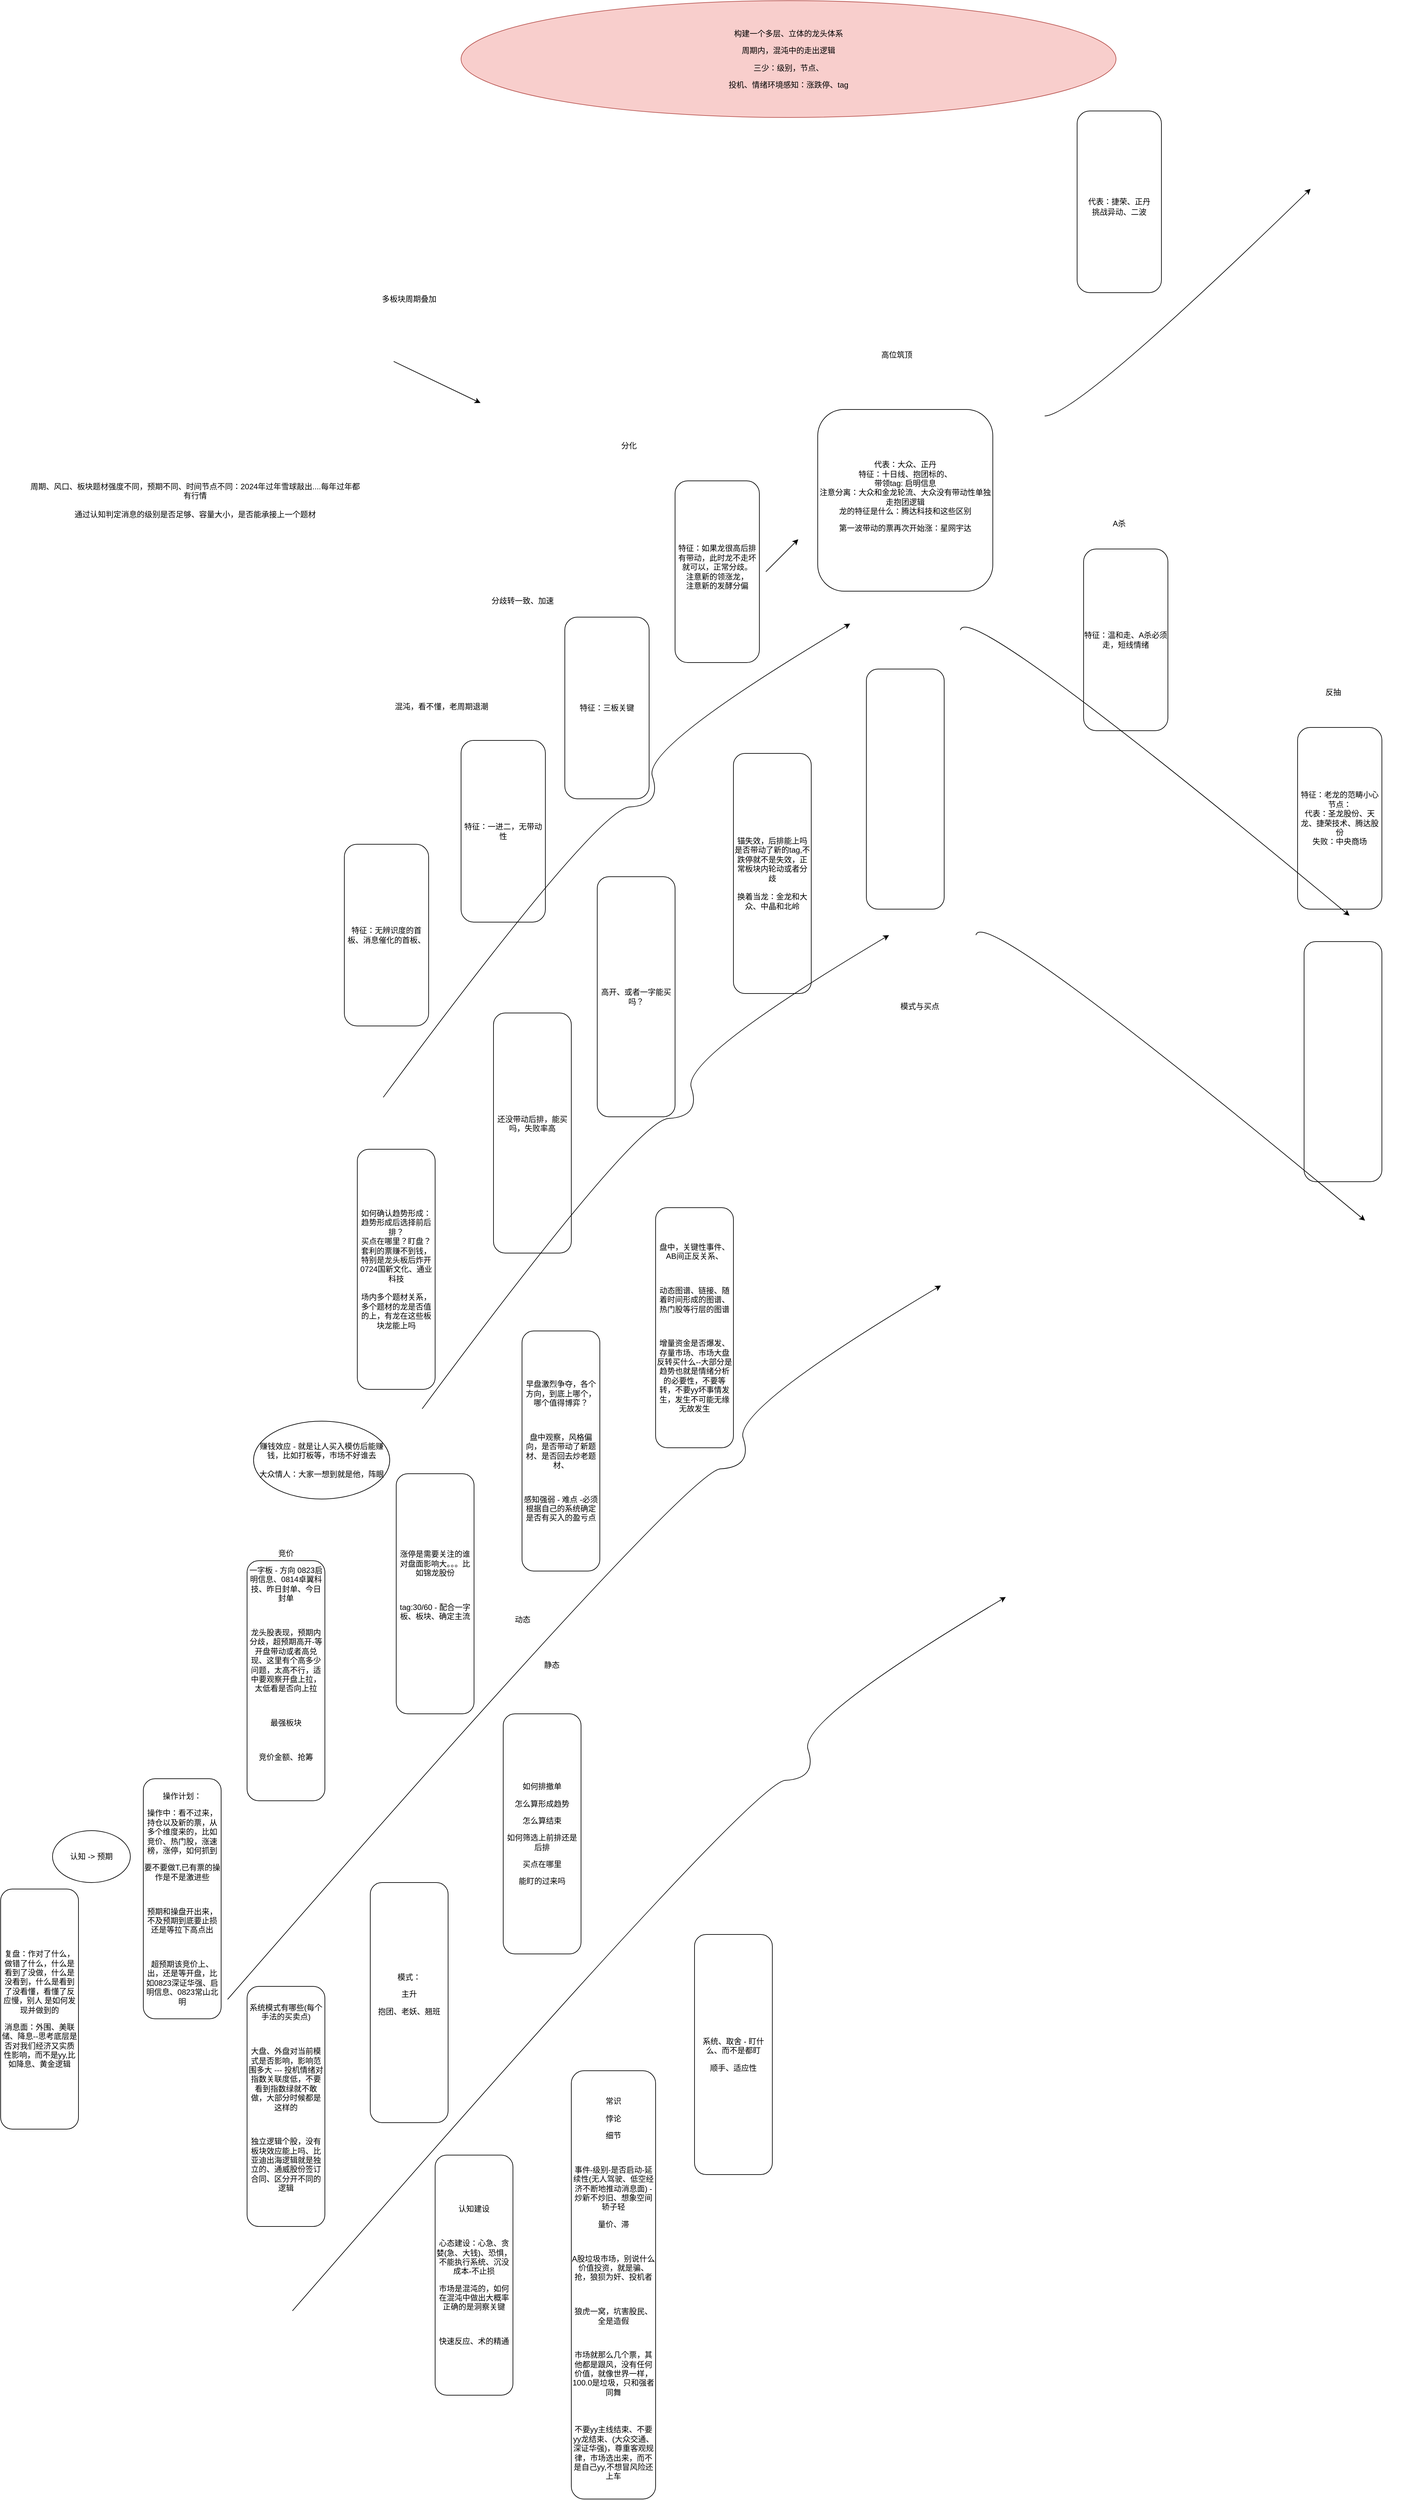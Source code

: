 <mxfile version="24.7.7">
  <diagram name="第 1 页" id="4kmrlVD3004NO4oH6EjP">
    <mxGraphModel dx="1925" dy="1728" grid="1" gridSize="10" guides="1" tooltips="1" connect="1" arrows="1" fold="1" page="1" pageScale="1" pageWidth="827" pageHeight="1169" math="0" shadow="0">
      <root>
        <mxCell id="0" />
        <mxCell id="1" parent="0" />
        <mxCell id="YwcNQk0zMhC-_pPFWzVF-1" value="特征：无辨识度的首板、消息催化的首板、" style="rounded=1;whiteSpace=wrap;html=1;" parent="1" vertex="1">
          <mxGeometry x="80" y="280" width="130" height="280" as="geometry" />
        </mxCell>
        <mxCell id="YwcNQk0zMhC-_pPFWzVF-2" value="特征：一进二，无带动性" style="rounded=1;whiteSpace=wrap;html=1;" parent="1" vertex="1">
          <mxGeometry x="260" y="120" width="130" height="280" as="geometry" />
        </mxCell>
        <mxCell id="YwcNQk0zMhC-_pPFWzVF-3" value="特征：三板关键" style="rounded=1;whiteSpace=wrap;html=1;" parent="1" vertex="1">
          <mxGeometry x="420" y="-70" width="130" height="280" as="geometry" />
        </mxCell>
        <mxCell id="YwcNQk0zMhC-_pPFWzVF-4" value="代表：大众、正丹&lt;div&gt;特征：十日线、抱团标的、&lt;/div&gt;&lt;div&gt;带领tag: 启明信息&lt;/div&gt;&lt;div&gt;注意分离：大众和金龙轮流、大众没有带动性单独走抱团逻辑&lt;/div&gt;&lt;div&gt;龙的特征是什么：腾达科技和这些区别&lt;/div&gt;&lt;div&gt;&lt;p data-pm-slice=&quot;1 1 []&quot; data-indentation=&quot;1&quot; class=&quot;ltr-element&quot;&gt;第一波带动的票再次开始涨：星网宇达&lt;/p&gt;&lt;/div&gt;" style="rounded=1;whiteSpace=wrap;html=1;" parent="1" vertex="1">
          <mxGeometry x="810" y="-390" width="270" height="280" as="geometry" />
        </mxCell>
        <mxCell id="YwcNQk0zMhC-_pPFWzVF-5" value="特征：温和走、A杀必须走，短线情绪" style="rounded=1;whiteSpace=wrap;html=1;" parent="1" vertex="1">
          <mxGeometry x="1220" y="-175" width="130" height="280" as="geometry" />
        </mxCell>
        <mxCell id="YwcNQk0zMhC-_pPFWzVF-6" value="混沌，看不懂，老周期退潮" style="text;html=1;align=center;verticalAlign=middle;whiteSpace=wrap;rounded=0;" parent="1" vertex="1">
          <mxGeometry x="90" y="30" width="280" height="75" as="geometry" />
        </mxCell>
        <mxCell id="YwcNQk0zMhC-_pPFWzVF-7" value="分歧转一致、加速" style="text;html=1;align=center;verticalAlign=middle;whiteSpace=wrap;rounded=0;" parent="1" vertex="1">
          <mxGeometry x="250" y="-121" width="210" height="51" as="geometry" />
        </mxCell>
        <mxCell id="YwcNQk0zMhC-_pPFWzVF-8" value="特征：如果龙很高后排有带动，此时龙不走坏就可以，正常分歧。&lt;div&gt;注意新的领涨龙，&lt;/div&gt;&lt;div&gt;注意新的发酵分偏&lt;/div&gt;&lt;div&gt;&lt;br&gt;&lt;/div&gt;" style="rounded=1;whiteSpace=wrap;html=1;" parent="1" vertex="1">
          <mxGeometry x="590" y="-280" width="130" height="280" as="geometry" />
        </mxCell>
        <mxCell id="YwcNQk0zMhC-_pPFWzVF-9" value="分化" style="text;html=1;align=center;verticalAlign=middle;whiteSpace=wrap;rounded=0;" parent="1" vertex="1">
          <mxGeometry x="414" y="-360" width="210" height="51" as="geometry" />
        </mxCell>
        <mxCell id="YwcNQk0zMhC-_pPFWzVF-10" value="高位筑顶" style="text;html=1;align=center;verticalAlign=middle;whiteSpace=wrap;rounded=0;" parent="1" vertex="1">
          <mxGeometry x="827" y="-500" width="210" height="51" as="geometry" />
        </mxCell>
        <mxCell id="YwcNQk0zMhC-_pPFWzVF-11" value="代表：捷荣、正丹" style="rounded=1;whiteSpace=wrap;html=1;" parent="1" vertex="1">
          <mxGeometry x="1210" y="-850" width="130" height="280" as="geometry" />
        </mxCell>
        <mxCell id="YwcNQk0zMhC-_pPFWzVF-12" value="挑战异动、二波" style="text;html=1;align=center;verticalAlign=middle;whiteSpace=wrap;rounded=0;" parent="1" vertex="1">
          <mxGeometry x="1170" y="-720" width="210" height="51" as="geometry" />
        </mxCell>
        <mxCell id="YwcNQk0zMhC-_pPFWzVF-13" value="A杀" style="text;html=1;align=center;verticalAlign=middle;whiteSpace=wrap;rounded=0;" parent="1" vertex="1">
          <mxGeometry x="1170" y="-240" width="210" height="51" as="geometry" />
        </mxCell>
        <mxCell id="YwcNQk0zMhC-_pPFWzVF-14" value="特征：老龙的范畴小心&lt;div&gt;节点：&lt;/div&gt;&lt;div&gt;代表：圣龙股份、天龙、捷荣技术、腾达股份&lt;/div&gt;&lt;div&gt;失败：中央商场&lt;/div&gt;" style="rounded=1;whiteSpace=wrap;html=1;" parent="1" vertex="1">
          <mxGeometry x="1550" y="100" width="130" height="280" as="geometry" />
        </mxCell>
        <mxCell id="YwcNQk0zMhC-_pPFWzVF-15" value="反抽" style="text;html=1;align=center;verticalAlign=middle;whiteSpace=wrap;rounded=0;" parent="1" vertex="1">
          <mxGeometry x="1500" y="20" width="210" height="51" as="geometry" />
        </mxCell>
        <mxCell id="YwcNQk0zMhC-_pPFWzVF-17" value="" style="curved=1;endArrow=classic;html=1;rounded=0;" parent="1" edge="1">
          <mxGeometry width="50" height="50" relative="1" as="geometry">
            <mxPoint x="140" y="670" as="sourcePoint" />
            <mxPoint x="860" y="-60" as="targetPoint" />
            <Array as="points">
              <mxPoint x="470" y="225" />
              <mxPoint x="570" y="220" />
              <mxPoint x="540" y="130" />
            </Array>
          </mxGeometry>
        </mxCell>
        <mxCell id="YwcNQk0zMhC-_pPFWzVF-19" value="" style="curved=1;endArrow=classic;html=1;rounded=0;" parent="1" edge="1">
          <mxGeometry width="50" height="50" relative="1" as="geometry">
            <mxPoint x="1030" y="-50" as="sourcePoint" />
            <mxPoint x="1630" y="390" as="targetPoint" />
            <Array as="points">
              <mxPoint x="1040" y="-100" />
            </Array>
          </mxGeometry>
        </mxCell>
        <mxCell id="YwcNQk0zMhC-_pPFWzVF-20" value="如何确认趋势形成：&lt;div&gt;趋势形成后选择前后排？&lt;/div&gt;&lt;div&gt;买点在哪里？盯盘？&lt;/div&gt;&lt;div&gt;套利的票赚不到钱，特别是龙头板后炸开0724国新文化、通业科技&lt;/div&gt;&lt;div&gt;&lt;br&gt;&lt;/div&gt;&lt;div&gt;场内多个题材关系，多个题材的龙是否值的上，有龙在这些板块龙能上吗&lt;/div&gt;" style="rounded=1;whiteSpace=wrap;html=1;" parent="1" vertex="1">
          <mxGeometry x="100" y="750" width="120" height="370" as="geometry" />
        </mxCell>
        <mxCell id="YwcNQk0zMhC-_pPFWzVF-21" value="还没带动后排，能买吗，失败率高&lt;div&gt;&lt;br&gt;&lt;/div&gt;&lt;div&gt;&lt;br&gt;&lt;/div&gt;" style="rounded=1;whiteSpace=wrap;html=1;" parent="1" vertex="1">
          <mxGeometry x="310" y="540" width="120" height="370" as="geometry" />
        </mxCell>
        <mxCell id="YwcNQk0zMhC-_pPFWzVF-22" value="高开、或者一字能买吗？" style="rounded=1;whiteSpace=wrap;html=1;" parent="1" vertex="1">
          <mxGeometry x="470" y="330" width="120" height="370" as="geometry" />
        </mxCell>
        <mxCell id="YwcNQk0zMhC-_pPFWzVF-23" value="锚失效，后排能上吗&lt;div&gt;是否带动了新的tag,不跌停就不是失效，正常板块内轮动或者分歧&lt;/div&gt;&lt;div&gt;&lt;br&gt;&lt;/div&gt;&lt;div&gt;换着当龙：金龙和大众、中晶和北岭&lt;/div&gt;" style="rounded=1;whiteSpace=wrap;html=1;" parent="1" vertex="1">
          <mxGeometry x="680" y="140" width="120" height="370" as="geometry" />
        </mxCell>
        <mxCell id="YwcNQk0zMhC-_pPFWzVF-24" value="" style="rounded=1;whiteSpace=wrap;html=1;" parent="1" vertex="1">
          <mxGeometry x="885" y="10" width="120" height="370" as="geometry" />
        </mxCell>
        <mxCell id="YwcNQk0zMhC-_pPFWzVF-25" value="" style="curved=1;endArrow=classic;html=1;rounded=0;" parent="1" edge="1">
          <mxGeometry width="50" height="50" relative="1" as="geometry">
            <mxPoint x="1160" y="-380" as="sourcePoint" />
            <mxPoint x="1570" y="-730" as="targetPoint" />
            <Array as="points">
              <mxPoint x="1210" y="-380" />
            </Array>
          </mxGeometry>
        </mxCell>
        <mxCell id="YwcNQk0zMhC-_pPFWzVF-26" value="多板块周期叠加" style="text;html=1;align=center;verticalAlign=middle;whiteSpace=wrap;rounded=0;" parent="1" vertex="1">
          <mxGeometry x="-80" y="-650" width="520" height="179" as="geometry" />
        </mxCell>
        <mxCell id="YwcNQk0zMhC-_pPFWzVF-27" value="" style="endArrow=classic;html=1;rounded=0;" parent="1" edge="1">
          <mxGeometry width="50" height="50" relative="1" as="geometry">
            <mxPoint x="730" y="-140" as="sourcePoint" />
            <mxPoint x="780" y="-190" as="targetPoint" />
          </mxGeometry>
        </mxCell>
        <mxCell id="YwcNQk0zMhC-_pPFWzVF-28" value="" style="endArrow=classic;html=1;rounded=0;exitX=0.454;exitY=1.039;exitDx=0;exitDy=0;exitPerimeter=0;" parent="1" source="YwcNQk0zMhC-_pPFWzVF-26" edge="1">
          <mxGeometry width="50" height="50" relative="1" as="geometry">
            <mxPoint x="220" y="-430" as="sourcePoint" />
            <mxPoint x="290" y="-400" as="targetPoint" />
          </mxGeometry>
        </mxCell>
        <mxCell id="YwcNQk0zMhC-_pPFWzVF-29" value="模式与买点" style="text;html=1;align=center;verticalAlign=middle;whiteSpace=wrap;rounded=0;" parent="1" vertex="1">
          <mxGeometry x="885" y="510" width="165" height="40" as="geometry" />
        </mxCell>
        <mxCell id="YwcNQk0zMhC-_pPFWzVF-30" value="" style="rounded=1;whiteSpace=wrap;html=1;" parent="1" vertex="1">
          <mxGeometry x="1560" y="430" width="120" height="370" as="geometry" />
        </mxCell>
        <mxCell id="YwcNQk0zMhC-_pPFWzVF-32" value="" style="curved=1;endArrow=classic;html=1;rounded=0;" parent="1" edge="1">
          <mxGeometry width="50" height="50" relative="1" as="geometry">
            <mxPoint x="200" y="1150" as="sourcePoint" />
            <mxPoint x="920" y="420" as="targetPoint" />
            <Array as="points">
              <mxPoint x="530" y="705" />
              <mxPoint x="630" y="700" />
              <mxPoint x="600" y="610" />
            </Array>
          </mxGeometry>
        </mxCell>
        <mxCell id="YwcNQk0zMhC-_pPFWzVF-33" value="" style="curved=1;endArrow=classic;html=1;rounded=0;" parent="1" edge="1">
          <mxGeometry width="50" height="50" relative="1" as="geometry">
            <mxPoint x="1054" y="420" as="sourcePoint" />
            <mxPoint x="1654" y="860" as="targetPoint" />
            <Array as="points">
              <mxPoint x="1064" y="370" />
            </Array>
          </mxGeometry>
        </mxCell>
        <mxCell id="YwcNQk0zMhC-_pPFWzVF-34" value="周期、风口、板块题材强度不同，预期不同、时间节点不同：2024年过年雪球敲出....每年过年都有行情&lt;div&gt;&lt;br&gt;&lt;/div&gt;&lt;div&gt;通过认知判定消息的级别是否足够、容量大小，是否能承接上一个题材&lt;/div&gt;" style="text;html=1;align=center;verticalAlign=middle;whiteSpace=wrap;rounded=0;" parent="1" vertex="1">
          <mxGeometry x="-410" y="-339.5" width="520" height="179" as="geometry" />
        </mxCell>
        <mxCell id="YwcNQk0zMhC-_pPFWzVF-35" value="&lt;p data-pm-slice=&quot;1 1 []&quot; data-indentation=&quot;1&quot; class=&quot;&quot;&gt;构建一个多层、立体的龙头体系&lt;/p&gt;&lt;p data-indentation=&quot;1&quot; class=&quot;&quot;&gt;&lt;/p&gt;&lt;p data-indentation=&quot;1&quot; class=&quot;&quot;&gt;周期内，混沌中的走出逻辑&lt;/p&gt;&lt;p data-indentation=&quot;1&quot; class=&quot;&quot;&gt;三少：级别，节点、&lt;/p&gt;&lt;p data-indentation=&quot;1&quot; class=&quot;&quot;&gt;投机、情绪环境感知：涨跌停、tag&lt;/p&gt;" style="ellipse;whiteSpace=wrap;html=1;fillColor=#f8cecc;strokeColor=#b85450;" parent="1" vertex="1">
          <mxGeometry x="260" y="-1020" width="1010" height="180" as="geometry" />
        </mxCell>
        <mxCell id="YwcNQk0zMhC-_pPFWzVF-38" value="&lt;p data-pm-slice=&quot;1 1 []&quot; data-indentation=&quot;1&quot; class=&quot;ltr-element&quot;&gt;&lt;span style=&quot;background-color: initial;&quot;&gt;涨停是需要关注的&lt;/span&gt;谁对盘面影响大。。。比如锦龙股份&lt;/p&gt;&lt;p data-pm-slice=&quot;1 1 []&quot; data-indentation=&quot;1&quot; class=&quot;ltr-element&quot;&gt;&lt;br&gt;&lt;/p&gt;&lt;p data-pm-slice=&quot;1 1 []&quot; data-indentation=&quot;1&quot; class=&quot;ltr-element&quot;&gt;tag:30/60 - 配合一字板、板块、确定主流&lt;/p&gt;&lt;p data-pm-slice=&quot;1 1 []&quot; data-indentation=&quot;1&quot; class=&quot;ltr-element&quot;&gt;&lt;br&gt;&lt;/p&gt;" style="rounded=1;whiteSpace=wrap;html=1;" parent="1" vertex="1">
          <mxGeometry x="160" y="1250" width="120" height="370" as="geometry" />
        </mxCell>
        <mxCell id="2aED74v7W1yeTDfPMXjl-1" value="&lt;p data-pm-slice=&quot;1 1 []&quot; data-indentation=&quot;1&quot; class=&quot;ltr-element&quot;&gt;操作计划：&lt;/p&gt;&lt;p data-pm-slice=&quot;1 1 []&quot; data-indentation=&quot;1&quot; class=&quot;ltr-element&quot;&gt;操作中：看不过来，持仓以及新的票，从多个维度来的，比如竞价、热门股，涨速榜，涨停，如何抓到&lt;/p&gt;&lt;p data-pm-slice=&quot;1 1 []&quot; data-indentation=&quot;1&quot; class=&quot;ltr-element&quot;&gt;要不要做T,已有票的操作是不是激进些&lt;/p&gt;&lt;p data-pm-slice=&quot;1 1 []&quot; data-indentation=&quot;1&quot; class=&quot;ltr-element&quot;&gt;&lt;br&gt;&lt;/p&gt;&lt;p data-pm-slice=&quot;1 1 []&quot; data-indentation=&quot;1&quot; class=&quot;ltr-element&quot;&gt;预期和操盘开出来，不及预期到底要止损还是等拉下高点出&lt;/p&gt;&lt;p data-pm-slice=&quot;1 1 []&quot; data-indentation=&quot;1&quot; class=&quot;ltr-element&quot;&gt;&lt;br&gt;&lt;/p&gt;&lt;p data-pm-slice=&quot;1 1 []&quot; data-indentation=&quot;1&quot; class=&quot;ltr-element&quot;&gt;超预期该竞价上、出，还是等开盘，比如0823深证华强、启明信息、0823常山北明&lt;/p&gt;" style="rounded=1;whiteSpace=wrap;html=1;" vertex="1" parent="1">
          <mxGeometry x="-230" y="1720" width="120" height="370" as="geometry" />
        </mxCell>
        <mxCell id="2aED74v7W1yeTDfPMXjl-2" value="&lt;p data-pm-slice=&quot;1 1 []&quot; data-indentation=&quot;1&quot; class=&quot;ltr-element&quot;&gt;竞价&lt;/p&gt;&lt;p data-pm-slice=&quot;1 1 []&quot; data-indentation=&quot;1&quot; class=&quot;ltr-element&quot;&gt;一字板 - 方向 0823启明信息、0814卓翼科技、昨日封单、今日封单&lt;/p&gt;&lt;p data-pm-slice=&quot;1 1 []&quot; data-indentation=&quot;1&quot; class=&quot;ltr-element&quot;&gt;&lt;br&gt;&lt;/p&gt;&lt;p data-pm-slice=&quot;1 1 []&quot; data-indentation=&quot;1&quot; class=&quot;ltr-element&quot;&gt;龙头股表现，预期内分歧，超预期高开-等开盘带动或者高兑现、这里有个高多少问题，太高不行，适中要观察开盘上拉，太低看是否向上拉&lt;/p&gt;&lt;p data-pm-slice=&quot;1 1 []&quot; data-indentation=&quot;1&quot; class=&quot;ltr-element&quot;&gt;&lt;br&gt;&lt;/p&gt;&lt;p data-pm-slice=&quot;1 1 []&quot; data-indentation=&quot;1&quot; class=&quot;ltr-element&quot;&gt;最强板块&lt;/p&gt;&lt;p data-pm-slice=&quot;1 1 []&quot; data-indentation=&quot;1&quot; class=&quot;ltr-element&quot;&gt;&lt;br&gt;&lt;/p&gt;&lt;p data-pm-slice=&quot;1 1 []&quot; data-indentation=&quot;1&quot; class=&quot;ltr-element&quot;&gt;竞价金额、抢筹&lt;/p&gt;&lt;p data-pm-slice=&quot;1 1 []&quot; data-indentation=&quot;1&quot; class=&quot;ltr-element&quot;&gt;&lt;br&gt;&lt;/p&gt;&lt;p data-pm-slice=&quot;1 1 []&quot; data-indentation=&quot;1&quot; class=&quot;ltr-element&quot;&gt;&lt;br&gt;&lt;/p&gt;&lt;p data-pm-slice=&quot;1 1 []&quot; data-indentation=&quot;1&quot; class=&quot;ltr-element&quot;&gt;&lt;br&gt;&lt;/p&gt;" style="rounded=1;whiteSpace=wrap;html=1;" vertex="1" parent="1">
          <mxGeometry x="-70" y="1384" width="120" height="370" as="geometry" />
        </mxCell>
        <mxCell id="2aED74v7W1yeTDfPMXjl-3" value="&lt;p data-pm-slice=&quot;1 1 []&quot; data-indentation=&quot;1&quot; class=&quot;ltr-element&quot;&gt;早盘激烈争夺，各个方向，到底上哪个，哪个值得博弈？&lt;/p&gt;&lt;p data-pm-slice=&quot;1 1 []&quot; data-indentation=&quot;1&quot; class=&quot;ltr-element&quot;&gt;&lt;br&gt;&lt;/p&gt;&lt;p data-pm-slice=&quot;1 1 []&quot; data-indentation=&quot;1&quot; class=&quot;ltr-element&quot;&gt;盘中观察，风格偏向，是否带动了新题材、是否回去炒老题材、&lt;/p&gt;&lt;p data-pm-slice=&quot;1 1 []&quot; data-indentation=&quot;1&quot; class=&quot;ltr-element&quot;&gt;&lt;br&gt;&lt;/p&gt;&lt;p data-pm-slice=&quot;1 1 []&quot; data-indentation=&quot;1&quot; class=&quot;ltr-element&quot;&gt;感知强弱 - 难点 -必须根据自己的系统确定是否有买入的盈亏点&lt;/p&gt;" style="rounded=1;whiteSpace=wrap;html=1;" vertex="1" parent="1">
          <mxGeometry x="354" y="1030" width="120" height="370" as="geometry" />
        </mxCell>
        <mxCell id="2aED74v7W1yeTDfPMXjl-4" value="&lt;p data-pm-slice=&quot;1 1 []&quot; data-indentation=&quot;1&quot; class=&quot;ltr-element&quot;&gt;盘中，关键性事件、AB间正反关系、&lt;/p&gt;&lt;p data-pm-slice=&quot;1 1 []&quot; data-indentation=&quot;1&quot; class=&quot;ltr-element&quot;&gt;&lt;br&gt;&lt;/p&gt;&lt;p data-pm-slice=&quot;1 1 []&quot; data-indentation=&quot;1&quot; class=&quot;ltr-element&quot;&gt;动态图谱、链接、随着时间形成的图谱、热门股等行层的图谱&lt;/p&gt;&lt;p data-pm-slice=&quot;1 1 []&quot; data-indentation=&quot;1&quot; class=&quot;ltr-element&quot;&gt;&lt;br&gt;&lt;/p&gt;&lt;p data-pm-slice=&quot;1 1 []&quot; data-indentation=&quot;1&quot; class=&quot;ltr-element&quot;&gt;增量资金是否爆发、存量市场、市场大盘反转买什么--大部分是趋势也就是情绪分析的必要性，不要等转，不要yy坏事情发生，发生不可能无缘无故发生&lt;/p&gt;" style="rounded=1;whiteSpace=wrap;html=1;" vertex="1" parent="1">
          <mxGeometry x="560" y="840" width="120" height="370" as="geometry" />
        </mxCell>
        <mxCell id="2aED74v7W1yeTDfPMXjl-5" value="&lt;p data-pm-slice=&quot;1 1 []&quot; data-indentation=&quot;1&quot; class=&quot;ltr-element&quot;&gt;如何排撤单&lt;/p&gt;&lt;p data-pm-slice=&quot;1 1 []&quot; data-indentation=&quot;1&quot; class=&quot;ltr-element&quot;&gt;怎么算形成趋势&lt;/p&gt;&lt;p data-pm-slice=&quot;1 1 []&quot; data-indentation=&quot;1&quot; class=&quot;ltr-element&quot;&gt;怎么算结束&lt;/p&gt;&lt;p data-pm-slice=&quot;1 1 []&quot; data-indentation=&quot;1&quot; class=&quot;ltr-element&quot;&gt;如何筛选上前排还是后排&lt;/p&gt;&lt;p data-pm-slice=&quot;1 1 []&quot; data-indentation=&quot;1&quot; class=&quot;ltr-element&quot;&gt;买点在哪里&lt;/p&gt;&lt;p data-pm-slice=&quot;1 1 []&quot; data-indentation=&quot;1&quot; class=&quot;ltr-element&quot;&gt;能盯的过来吗&lt;/p&gt;" style="rounded=1;whiteSpace=wrap;html=1;" vertex="1" parent="1">
          <mxGeometry x="325" y="1620" width="120" height="370" as="geometry" />
        </mxCell>
        <mxCell id="2aED74v7W1yeTDfPMXjl-6" value="" style="curved=1;endArrow=classic;html=1;rounded=0;" edge="1" parent="1">
          <mxGeometry width="50" height="50" relative="1" as="geometry">
            <mxPoint x="-100" y="2060" as="sourcePoint" />
            <mxPoint x="1000" y="960" as="targetPoint" />
            <Array as="points">
              <mxPoint x="610" y="1245" />
              <mxPoint x="710" y="1240" />
              <mxPoint x="680" y="1150" />
            </Array>
          </mxGeometry>
        </mxCell>
        <mxCell id="2aED74v7W1yeTDfPMXjl-7" value="静态" style="text;html=1;align=center;verticalAlign=middle;whiteSpace=wrap;rounded=0;" vertex="1" parent="1">
          <mxGeometry x="370" y="1530" width="60" height="30" as="geometry" />
        </mxCell>
        <mxCell id="2aED74v7W1yeTDfPMXjl-9" value="动态" style="text;html=1;align=center;verticalAlign=middle;whiteSpace=wrap;rounded=0;" vertex="1" parent="1">
          <mxGeometry x="325" y="1460" width="60" height="30" as="geometry" />
        </mxCell>
        <mxCell id="2aED74v7W1yeTDfPMXjl-10" value="" style="curved=1;endArrow=classic;html=1;rounded=0;" edge="1" parent="1">
          <mxGeometry width="50" height="50" relative="1" as="geometry">
            <mxPoint y="2540" as="sourcePoint" />
            <mxPoint x="1100" y="1440" as="targetPoint" />
            <Array as="points">
              <mxPoint x="710" y="1725" />
              <mxPoint x="810" y="1720" />
              <mxPoint x="780" y="1630" />
            </Array>
          </mxGeometry>
        </mxCell>
        <mxCell id="2aED74v7W1yeTDfPMXjl-11" value="&lt;p data-pm-slice=&quot;1 1 []&quot; data-indentation=&quot;1&quot; class=&quot;ltr-element&quot;&gt;认知建设&lt;/p&gt;&lt;p data-pm-slice=&quot;1 1 []&quot; data-indentation=&quot;1&quot; class=&quot;ltr-element&quot;&gt;&lt;br&gt;&lt;/p&gt;&lt;p data-pm-slice=&quot;1 1 []&quot; data-indentation=&quot;1&quot; class=&quot;ltr-element&quot;&gt;心态建设：心急、贪婪(急、大钱)、恐惧，不能执行系统、沉没成本-不止损&lt;/p&gt;&lt;p data-pm-slice=&quot;1 1 []&quot; data-indentation=&quot;1&quot; class=&quot;ltr-element&quot;&gt;市场是混沌的，如何在混沌中做出大概率正确的是洞察关键&lt;/p&gt;&lt;p data-pm-slice=&quot;1 1 []&quot; data-indentation=&quot;1&quot; class=&quot;ltr-element&quot;&gt;&lt;br&gt;&lt;/p&gt;&lt;p data-pm-slice=&quot;1 1 []&quot; data-indentation=&quot;1&quot; class=&quot;ltr-element&quot;&gt;快速反应、术的精通&lt;/p&gt;" style="rounded=1;whiteSpace=wrap;html=1;" vertex="1" parent="1">
          <mxGeometry x="220" y="2300" width="120" height="370" as="geometry" />
        </mxCell>
        <mxCell id="2aED74v7W1yeTDfPMXjl-12" value="&lt;p data-pm-slice=&quot;1 1 []&quot; data-indentation=&quot;1&quot; class=&quot;ltr-element&quot;&gt;常识&lt;/p&gt;&lt;p data-pm-slice=&quot;1 1 []&quot; data-indentation=&quot;1&quot; class=&quot;ltr-element&quot;&gt;悖论&lt;/p&gt;&lt;p data-pm-slice=&quot;1 1 []&quot; data-indentation=&quot;1&quot; class=&quot;ltr-element&quot;&gt;细节&lt;/p&gt;&lt;p data-pm-slice=&quot;1 1 []&quot; data-indentation=&quot;1&quot; class=&quot;ltr-element&quot;&gt;&lt;br&gt;&lt;/p&gt;&lt;p data-pm-slice=&quot;1 1 []&quot; data-indentation=&quot;1&quot; class=&quot;ltr-element&quot;&gt;事件-级别-是否启动-延续性(无人驾驶、低空经济不断地推动消息面) - 炒新不炒旧、想象空间轿子轻&lt;/p&gt;&lt;p data-pm-slice=&quot;1 1 []&quot; data-indentation=&quot;1&quot; class=&quot;ltr-element&quot;&gt;量价、滞&lt;/p&gt;&lt;p data-pm-slice=&quot;1 1 []&quot; data-indentation=&quot;1&quot; class=&quot;ltr-element&quot;&gt;&lt;br&gt;&lt;/p&gt;&lt;p data-pm-slice=&quot;1 1 []&quot; data-indentation=&quot;1&quot; class=&quot;ltr-element&quot;&gt;A股垃圾市场，别说什么价值投资，就是骗、抢，狼狈为奸、投机者&lt;/p&gt;&lt;p data-pm-slice=&quot;1 1 []&quot; data-indentation=&quot;1&quot; class=&quot;ltr-element&quot;&gt;&lt;br&gt;&lt;/p&gt;&lt;p data-pm-slice=&quot;1 1 []&quot; data-indentation=&quot;1&quot; class=&quot;ltr-element&quot;&gt;狼虎一窝，坑害股民、全是造假&lt;/p&gt;&lt;p data-pm-slice=&quot;1 1 []&quot; data-indentation=&quot;1&quot; class=&quot;ltr-element&quot;&gt;&lt;br&gt;&lt;/p&gt;&lt;p data-pm-slice=&quot;1 1 []&quot; data-indentation=&quot;1&quot; class=&quot;ltr-element&quot;&gt;&lt;/p&gt;&lt;div class=&quot;lake-content&quot;&gt;&lt;span class=&quot;ne-text&quot;&gt;市场就那么几个票，其他都是跟风，没有任何价值，就像世界一样，100.0是垃圾，只和强者同舞&lt;/span&gt;&lt;/div&gt;&lt;div class=&quot;lake-content&quot;&gt;&lt;span class=&quot;ne-text&quot;&gt;&lt;br&gt;&lt;/span&gt;&lt;/div&gt;&lt;div class=&quot;lake-content&quot;&gt;&lt;span class=&quot;ne-text&quot;&gt;&lt;br&gt;&lt;/span&gt;&lt;/div&gt;&lt;div class=&quot;lake-content&quot;&gt;&lt;span class=&quot;ne-text&quot;&gt;&lt;br&gt;&lt;/span&gt;&lt;/div&gt;&lt;div class=&quot;lake-content&quot;&gt;不要yy主线结束、不要yy龙结束、(大众交通、深证华强)，尊重客观规律，市场选出来，而不是自己yy,不想冒风险还上车&lt;/div&gt;" style="rounded=1;whiteSpace=wrap;html=1;" vertex="1" parent="1">
          <mxGeometry x="430" y="2170" width="130" height="660" as="geometry" />
        </mxCell>
        <mxCell id="2aED74v7W1yeTDfPMXjl-13" value="&lt;p data-pm-slice=&quot;1 1 []&quot; data-indentation=&quot;1&quot; class=&quot;ltr-element&quot;&gt;系统、取舍 - 盯什么、而不是都盯&lt;/p&gt;&lt;p data-pm-slice=&quot;1 1 []&quot; data-indentation=&quot;1&quot; class=&quot;ltr-element&quot;&gt;顺手、适应性&lt;/p&gt;" style="rounded=1;whiteSpace=wrap;html=1;" vertex="1" parent="1">
          <mxGeometry x="620" y="1960" width="120" height="370" as="geometry" />
        </mxCell>
        <mxCell id="2aED74v7W1yeTDfPMXjl-14" value="&lt;p data-pm-slice=&quot;1 1 []&quot; data-indentation=&quot;1&quot; class=&quot;ltr-element&quot;&gt;系统模式有哪些(每个手法的买卖点)&lt;/p&gt;&lt;p data-pm-slice=&quot;1 1 []&quot; data-indentation=&quot;1&quot; class=&quot;ltr-element&quot;&gt;&lt;br&gt;&lt;/p&gt;&lt;p data-pm-slice=&quot;1 1 []&quot; data-indentation=&quot;1&quot; class=&quot;ltr-element&quot;&gt;大盘、外盘对当前模式是否影响，影响范围多大 --- 投机情绪对指数关联度低，不要看到指数绿就不敢做，大部分时候都是这样的&lt;/p&gt;&lt;p data-pm-slice=&quot;1 1 []&quot; data-indentation=&quot;1&quot; class=&quot;ltr-element&quot;&gt;&lt;br&gt;&lt;/p&gt;&lt;p data-pm-slice=&quot;1 1 []&quot; data-indentation=&quot;1&quot; class=&quot;ltr-element&quot;&gt;独立逻辑个股，没有板块效应能上吗、比亚迪出海逻辑就是独立的、通威股份签订合同、区分开不同的逻辑&lt;/p&gt;&lt;p data-pm-slice=&quot;1 1 []&quot; data-indentation=&quot;1&quot; class=&quot;ltr-element&quot;&gt;&lt;br&gt;&lt;/p&gt;" style="rounded=1;whiteSpace=wrap;html=1;" vertex="1" parent="1">
          <mxGeometry x="-70" y="2040" width="120" height="370" as="geometry" />
        </mxCell>
        <mxCell id="2aED74v7W1yeTDfPMXjl-16" value="&lt;p data-pm-slice=&quot;1 1 []&quot; data-indentation=&quot;1&quot; class=&quot;ltr-element&quot;&gt;模式：&lt;/p&gt;&lt;p data-pm-slice=&quot;1 1 []&quot; data-indentation=&quot;1&quot; class=&quot;ltr-element&quot;&gt;主升&lt;/p&gt;&lt;p data-pm-slice=&quot;1 1 []&quot; data-indentation=&quot;1&quot; class=&quot;ltr-element&quot;&gt;抱团、老妖、翘班&lt;/p&gt;&lt;p data-pm-slice=&quot;1 1 []&quot; data-indentation=&quot;1&quot; class=&quot;ltr-element&quot;&gt;&lt;br&gt;&lt;/p&gt;" style="rounded=1;whiteSpace=wrap;html=1;" vertex="1" parent="1">
          <mxGeometry x="120" y="1880" width="120" height="370" as="geometry" />
        </mxCell>
        <mxCell id="2aED74v7W1yeTDfPMXjl-17" value="&lt;p data-pm-slice=&quot;1 1 []&quot; data-indentation=&quot;1&quot; class=&quot;ltr-element&quot;&gt;复盘：作对了什么，做错了什么，什么是看到了没做，什么是没看到，什么是看到了没看懂，看懂了反应慢，别人 是如何发现并做到的&lt;/p&gt;&lt;p data-pm-slice=&quot;1 1 []&quot; data-indentation=&quot;1&quot; class=&quot;ltr-element&quot;&gt;消息面：外围、美联储、降息--思考底层是否对我们经济又实质性影响，而不是yy,比如降息、黄金逻辑&lt;/p&gt;" style="rounded=1;whiteSpace=wrap;html=1;" vertex="1" parent="1">
          <mxGeometry x="-450" y="1890" width="120" height="370" as="geometry" />
        </mxCell>
        <mxCell id="2aED74v7W1yeTDfPMXjl-18" value="认知 -&amp;gt; 预期" style="ellipse;whiteSpace=wrap;html=1;" vertex="1" parent="1">
          <mxGeometry x="-370" y="1800" width="120" height="80" as="geometry" />
        </mxCell>
        <mxCell id="2aED74v7W1yeTDfPMXjl-19" value="赚钱效应 - 就是让人买入模仿后能赚钱，比如打板等，市场不好谁去&lt;div&gt;&lt;br&gt;&lt;/div&gt;&lt;div&gt;大众情人：大家一想到就是他，阵眼&lt;/div&gt;" style="ellipse;whiteSpace=wrap;html=1;" vertex="1" parent="1">
          <mxGeometry x="-60" y="1169" width="210" height="120" as="geometry" />
        </mxCell>
      </root>
    </mxGraphModel>
  </diagram>
</mxfile>

